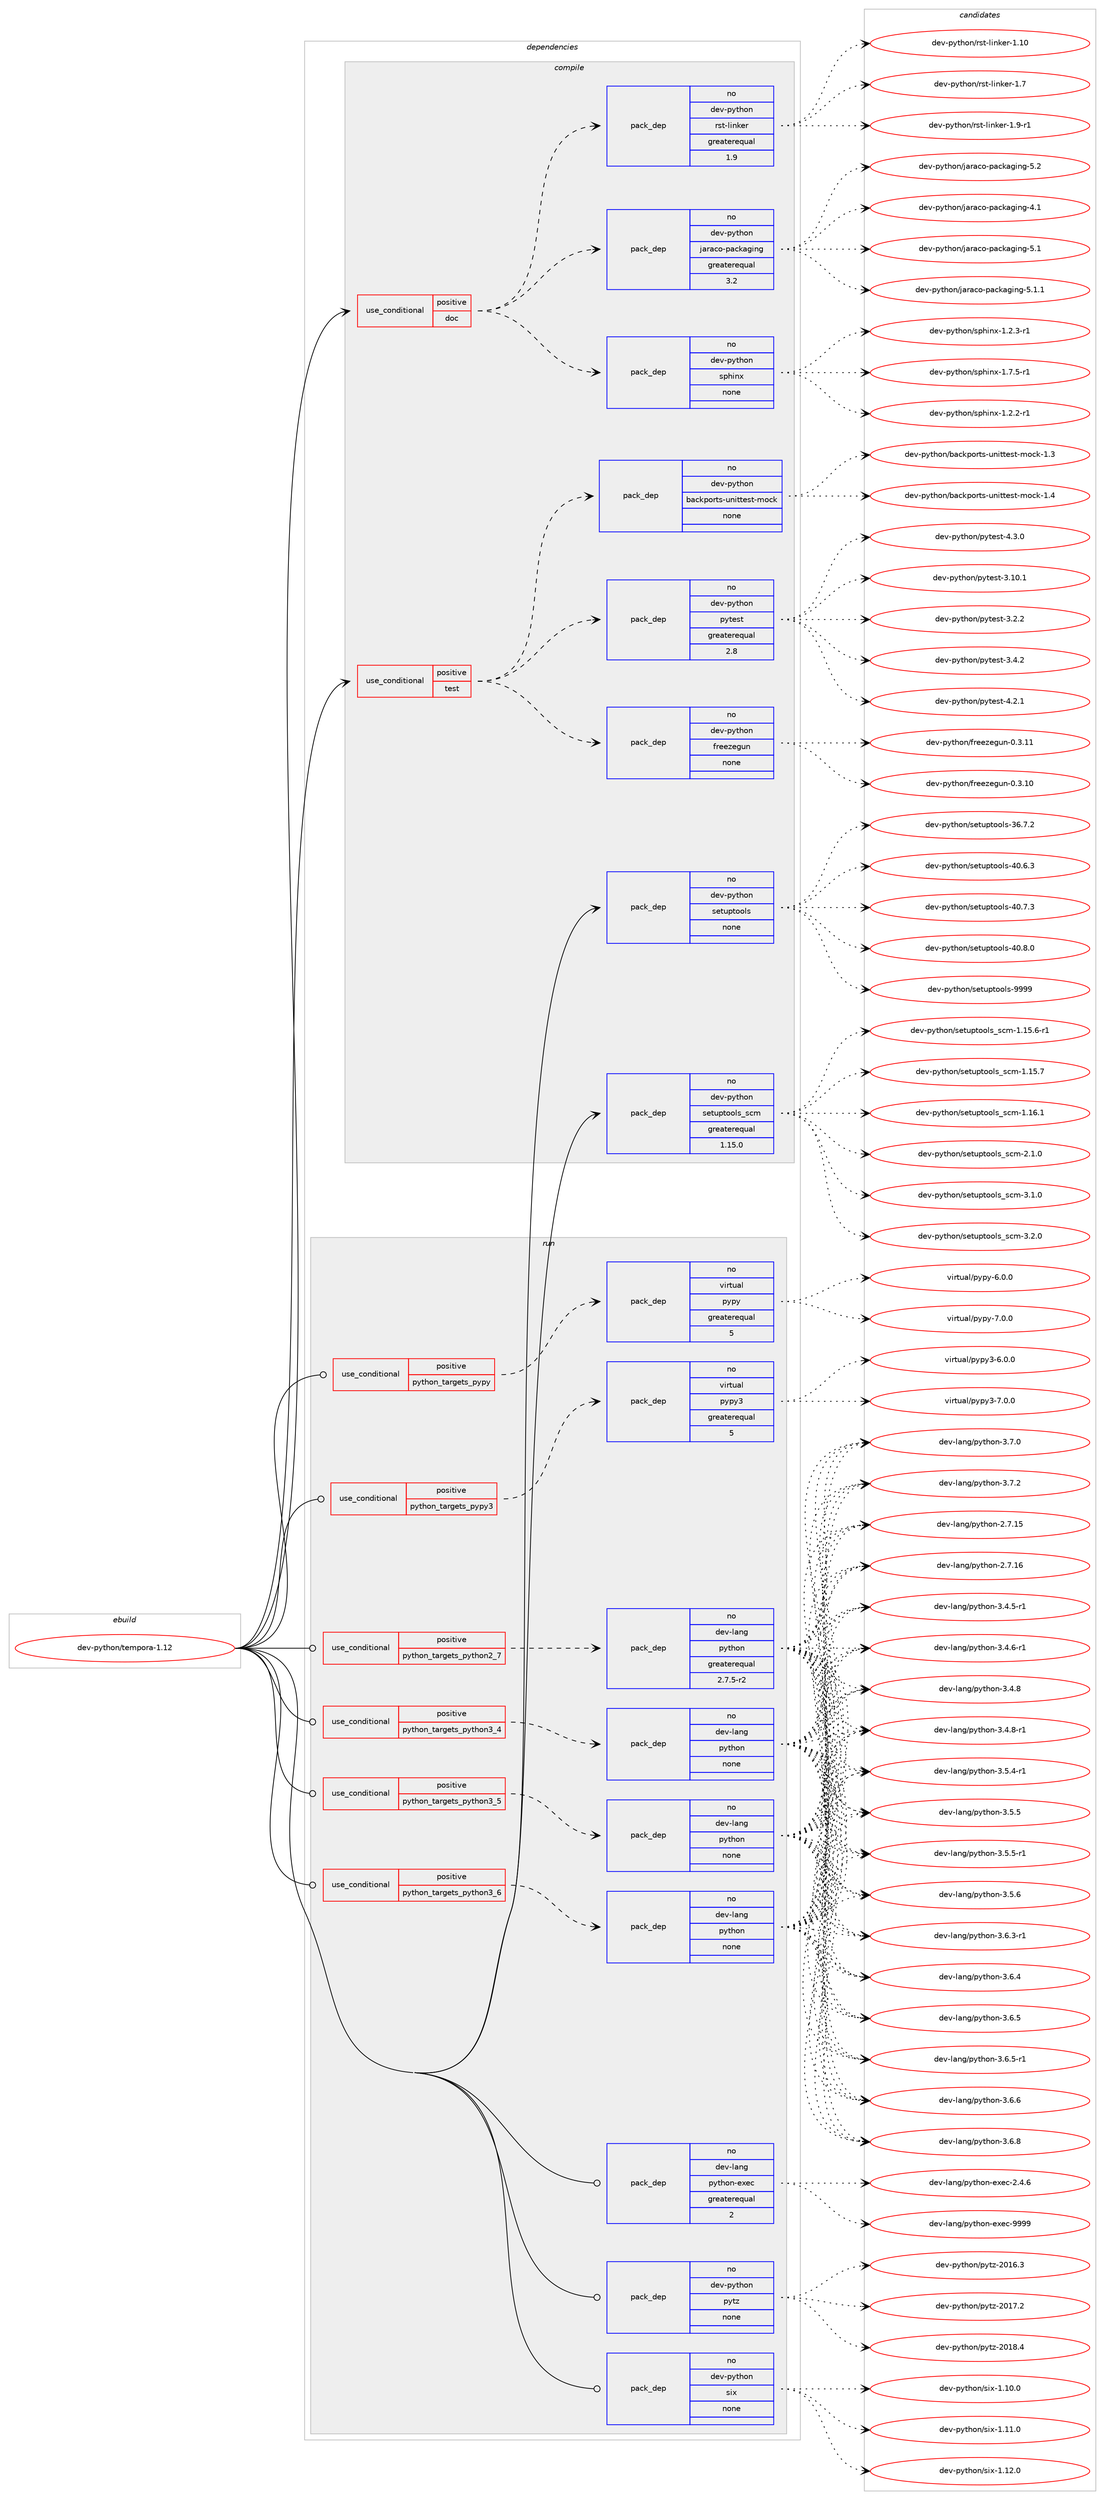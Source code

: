 digraph prolog {

# *************
# Graph options
# *************

newrank=true;
concentrate=true;
compound=true;
graph [rankdir=LR,fontname=Helvetica,fontsize=10,ranksep=1.5];#, ranksep=2.5, nodesep=0.2];
edge  [arrowhead=vee];
node  [fontname=Helvetica,fontsize=10];

# **********
# The ebuild
# **********

subgraph cluster_leftcol {
color=gray;
rank=same;
label=<<i>ebuild</i>>;
id [label="dev-python/tempora-1.12", color=red, width=4, href="../dev-python/tempora-1.12.svg"];
}

# ****************
# The dependencies
# ****************

subgraph cluster_midcol {
color=gray;
label=<<i>dependencies</i>>;
subgraph cluster_compile {
fillcolor="#eeeeee";
style=filled;
label=<<i>compile</i>>;
subgraph cond385604 {
dependency1444170 [label=<<TABLE BORDER="0" CELLBORDER="1" CELLSPACING="0" CELLPADDING="4"><TR><TD ROWSPAN="3" CELLPADDING="10">use_conditional</TD></TR><TR><TD>positive</TD></TR><TR><TD>doc</TD></TR></TABLE>>, shape=none, color=red];
subgraph pack1035203 {
dependency1444171 [label=<<TABLE BORDER="0" CELLBORDER="1" CELLSPACING="0" CELLPADDING="4" WIDTH="220"><TR><TD ROWSPAN="6" CELLPADDING="30">pack_dep</TD></TR><TR><TD WIDTH="110">no</TD></TR><TR><TD>dev-python</TD></TR><TR><TD>jaraco-packaging</TD></TR><TR><TD>greaterequal</TD></TR><TR><TD>3.2</TD></TR></TABLE>>, shape=none, color=blue];
}
dependency1444170:e -> dependency1444171:w [weight=20,style="dashed",arrowhead="vee"];
subgraph pack1035204 {
dependency1444172 [label=<<TABLE BORDER="0" CELLBORDER="1" CELLSPACING="0" CELLPADDING="4" WIDTH="220"><TR><TD ROWSPAN="6" CELLPADDING="30">pack_dep</TD></TR><TR><TD WIDTH="110">no</TD></TR><TR><TD>dev-python</TD></TR><TR><TD>rst-linker</TD></TR><TR><TD>greaterequal</TD></TR><TR><TD>1.9</TD></TR></TABLE>>, shape=none, color=blue];
}
dependency1444170:e -> dependency1444172:w [weight=20,style="dashed",arrowhead="vee"];
subgraph pack1035205 {
dependency1444173 [label=<<TABLE BORDER="0" CELLBORDER="1" CELLSPACING="0" CELLPADDING="4" WIDTH="220"><TR><TD ROWSPAN="6" CELLPADDING="30">pack_dep</TD></TR><TR><TD WIDTH="110">no</TD></TR><TR><TD>dev-python</TD></TR><TR><TD>sphinx</TD></TR><TR><TD>none</TD></TR><TR><TD></TD></TR></TABLE>>, shape=none, color=blue];
}
dependency1444170:e -> dependency1444173:w [weight=20,style="dashed",arrowhead="vee"];
}
id:e -> dependency1444170:w [weight=20,style="solid",arrowhead="vee"];
subgraph cond385605 {
dependency1444174 [label=<<TABLE BORDER="0" CELLBORDER="1" CELLSPACING="0" CELLPADDING="4"><TR><TD ROWSPAN="3" CELLPADDING="10">use_conditional</TD></TR><TR><TD>positive</TD></TR><TR><TD>test</TD></TR></TABLE>>, shape=none, color=red];
subgraph pack1035206 {
dependency1444175 [label=<<TABLE BORDER="0" CELLBORDER="1" CELLSPACING="0" CELLPADDING="4" WIDTH="220"><TR><TD ROWSPAN="6" CELLPADDING="30">pack_dep</TD></TR><TR><TD WIDTH="110">no</TD></TR><TR><TD>dev-python</TD></TR><TR><TD>pytest</TD></TR><TR><TD>greaterequal</TD></TR><TR><TD>2.8</TD></TR></TABLE>>, shape=none, color=blue];
}
dependency1444174:e -> dependency1444175:w [weight=20,style="dashed",arrowhead="vee"];
subgraph pack1035207 {
dependency1444176 [label=<<TABLE BORDER="0" CELLBORDER="1" CELLSPACING="0" CELLPADDING="4" WIDTH="220"><TR><TD ROWSPAN="6" CELLPADDING="30">pack_dep</TD></TR><TR><TD WIDTH="110">no</TD></TR><TR><TD>dev-python</TD></TR><TR><TD>backports-unittest-mock</TD></TR><TR><TD>none</TD></TR><TR><TD></TD></TR></TABLE>>, shape=none, color=blue];
}
dependency1444174:e -> dependency1444176:w [weight=20,style="dashed",arrowhead="vee"];
subgraph pack1035208 {
dependency1444177 [label=<<TABLE BORDER="0" CELLBORDER="1" CELLSPACING="0" CELLPADDING="4" WIDTH="220"><TR><TD ROWSPAN="6" CELLPADDING="30">pack_dep</TD></TR><TR><TD WIDTH="110">no</TD></TR><TR><TD>dev-python</TD></TR><TR><TD>freezegun</TD></TR><TR><TD>none</TD></TR><TR><TD></TD></TR></TABLE>>, shape=none, color=blue];
}
dependency1444174:e -> dependency1444177:w [weight=20,style="dashed",arrowhead="vee"];
}
id:e -> dependency1444174:w [weight=20,style="solid",arrowhead="vee"];
subgraph pack1035209 {
dependency1444178 [label=<<TABLE BORDER="0" CELLBORDER="1" CELLSPACING="0" CELLPADDING="4" WIDTH="220"><TR><TD ROWSPAN="6" CELLPADDING="30">pack_dep</TD></TR><TR><TD WIDTH="110">no</TD></TR><TR><TD>dev-python</TD></TR><TR><TD>setuptools</TD></TR><TR><TD>none</TD></TR><TR><TD></TD></TR></TABLE>>, shape=none, color=blue];
}
id:e -> dependency1444178:w [weight=20,style="solid",arrowhead="vee"];
subgraph pack1035210 {
dependency1444179 [label=<<TABLE BORDER="0" CELLBORDER="1" CELLSPACING="0" CELLPADDING="4" WIDTH="220"><TR><TD ROWSPAN="6" CELLPADDING="30">pack_dep</TD></TR><TR><TD WIDTH="110">no</TD></TR><TR><TD>dev-python</TD></TR><TR><TD>setuptools_scm</TD></TR><TR><TD>greaterequal</TD></TR><TR><TD>1.15.0</TD></TR></TABLE>>, shape=none, color=blue];
}
id:e -> dependency1444179:w [weight=20,style="solid",arrowhead="vee"];
}
subgraph cluster_compileandrun {
fillcolor="#eeeeee";
style=filled;
label=<<i>compile and run</i>>;
}
subgraph cluster_run {
fillcolor="#eeeeee";
style=filled;
label=<<i>run</i>>;
subgraph cond385606 {
dependency1444180 [label=<<TABLE BORDER="0" CELLBORDER="1" CELLSPACING="0" CELLPADDING="4"><TR><TD ROWSPAN="3" CELLPADDING="10">use_conditional</TD></TR><TR><TD>positive</TD></TR><TR><TD>python_targets_pypy</TD></TR></TABLE>>, shape=none, color=red];
subgraph pack1035211 {
dependency1444181 [label=<<TABLE BORDER="0" CELLBORDER="1" CELLSPACING="0" CELLPADDING="4" WIDTH="220"><TR><TD ROWSPAN="6" CELLPADDING="30">pack_dep</TD></TR><TR><TD WIDTH="110">no</TD></TR><TR><TD>virtual</TD></TR><TR><TD>pypy</TD></TR><TR><TD>greaterequal</TD></TR><TR><TD>5</TD></TR></TABLE>>, shape=none, color=blue];
}
dependency1444180:e -> dependency1444181:w [weight=20,style="dashed",arrowhead="vee"];
}
id:e -> dependency1444180:w [weight=20,style="solid",arrowhead="odot"];
subgraph cond385607 {
dependency1444182 [label=<<TABLE BORDER="0" CELLBORDER="1" CELLSPACING="0" CELLPADDING="4"><TR><TD ROWSPAN="3" CELLPADDING="10">use_conditional</TD></TR><TR><TD>positive</TD></TR><TR><TD>python_targets_pypy3</TD></TR></TABLE>>, shape=none, color=red];
subgraph pack1035212 {
dependency1444183 [label=<<TABLE BORDER="0" CELLBORDER="1" CELLSPACING="0" CELLPADDING="4" WIDTH="220"><TR><TD ROWSPAN="6" CELLPADDING="30">pack_dep</TD></TR><TR><TD WIDTH="110">no</TD></TR><TR><TD>virtual</TD></TR><TR><TD>pypy3</TD></TR><TR><TD>greaterequal</TD></TR><TR><TD>5</TD></TR></TABLE>>, shape=none, color=blue];
}
dependency1444182:e -> dependency1444183:w [weight=20,style="dashed",arrowhead="vee"];
}
id:e -> dependency1444182:w [weight=20,style="solid",arrowhead="odot"];
subgraph cond385608 {
dependency1444184 [label=<<TABLE BORDER="0" CELLBORDER="1" CELLSPACING="0" CELLPADDING="4"><TR><TD ROWSPAN="3" CELLPADDING="10">use_conditional</TD></TR><TR><TD>positive</TD></TR><TR><TD>python_targets_python2_7</TD></TR></TABLE>>, shape=none, color=red];
subgraph pack1035213 {
dependency1444185 [label=<<TABLE BORDER="0" CELLBORDER="1" CELLSPACING="0" CELLPADDING="4" WIDTH="220"><TR><TD ROWSPAN="6" CELLPADDING="30">pack_dep</TD></TR><TR><TD WIDTH="110">no</TD></TR><TR><TD>dev-lang</TD></TR><TR><TD>python</TD></TR><TR><TD>greaterequal</TD></TR><TR><TD>2.7.5-r2</TD></TR></TABLE>>, shape=none, color=blue];
}
dependency1444184:e -> dependency1444185:w [weight=20,style="dashed",arrowhead="vee"];
}
id:e -> dependency1444184:w [weight=20,style="solid",arrowhead="odot"];
subgraph cond385609 {
dependency1444186 [label=<<TABLE BORDER="0" CELLBORDER="1" CELLSPACING="0" CELLPADDING="4"><TR><TD ROWSPAN="3" CELLPADDING="10">use_conditional</TD></TR><TR><TD>positive</TD></TR><TR><TD>python_targets_python3_4</TD></TR></TABLE>>, shape=none, color=red];
subgraph pack1035214 {
dependency1444187 [label=<<TABLE BORDER="0" CELLBORDER="1" CELLSPACING="0" CELLPADDING="4" WIDTH="220"><TR><TD ROWSPAN="6" CELLPADDING="30">pack_dep</TD></TR><TR><TD WIDTH="110">no</TD></TR><TR><TD>dev-lang</TD></TR><TR><TD>python</TD></TR><TR><TD>none</TD></TR><TR><TD></TD></TR></TABLE>>, shape=none, color=blue];
}
dependency1444186:e -> dependency1444187:w [weight=20,style="dashed",arrowhead="vee"];
}
id:e -> dependency1444186:w [weight=20,style="solid",arrowhead="odot"];
subgraph cond385610 {
dependency1444188 [label=<<TABLE BORDER="0" CELLBORDER="1" CELLSPACING="0" CELLPADDING="4"><TR><TD ROWSPAN="3" CELLPADDING="10">use_conditional</TD></TR><TR><TD>positive</TD></TR><TR><TD>python_targets_python3_5</TD></TR></TABLE>>, shape=none, color=red];
subgraph pack1035215 {
dependency1444189 [label=<<TABLE BORDER="0" CELLBORDER="1" CELLSPACING="0" CELLPADDING="4" WIDTH="220"><TR><TD ROWSPAN="6" CELLPADDING="30">pack_dep</TD></TR><TR><TD WIDTH="110">no</TD></TR><TR><TD>dev-lang</TD></TR><TR><TD>python</TD></TR><TR><TD>none</TD></TR><TR><TD></TD></TR></TABLE>>, shape=none, color=blue];
}
dependency1444188:e -> dependency1444189:w [weight=20,style="dashed",arrowhead="vee"];
}
id:e -> dependency1444188:w [weight=20,style="solid",arrowhead="odot"];
subgraph cond385611 {
dependency1444190 [label=<<TABLE BORDER="0" CELLBORDER="1" CELLSPACING="0" CELLPADDING="4"><TR><TD ROWSPAN="3" CELLPADDING="10">use_conditional</TD></TR><TR><TD>positive</TD></TR><TR><TD>python_targets_python3_6</TD></TR></TABLE>>, shape=none, color=red];
subgraph pack1035216 {
dependency1444191 [label=<<TABLE BORDER="0" CELLBORDER="1" CELLSPACING="0" CELLPADDING="4" WIDTH="220"><TR><TD ROWSPAN="6" CELLPADDING="30">pack_dep</TD></TR><TR><TD WIDTH="110">no</TD></TR><TR><TD>dev-lang</TD></TR><TR><TD>python</TD></TR><TR><TD>none</TD></TR><TR><TD></TD></TR></TABLE>>, shape=none, color=blue];
}
dependency1444190:e -> dependency1444191:w [weight=20,style="dashed",arrowhead="vee"];
}
id:e -> dependency1444190:w [weight=20,style="solid",arrowhead="odot"];
subgraph pack1035217 {
dependency1444192 [label=<<TABLE BORDER="0" CELLBORDER="1" CELLSPACING="0" CELLPADDING="4" WIDTH="220"><TR><TD ROWSPAN="6" CELLPADDING="30">pack_dep</TD></TR><TR><TD WIDTH="110">no</TD></TR><TR><TD>dev-lang</TD></TR><TR><TD>python-exec</TD></TR><TR><TD>greaterequal</TD></TR><TR><TD>2</TD></TR></TABLE>>, shape=none, color=blue];
}
id:e -> dependency1444192:w [weight=20,style="solid",arrowhead="odot"];
subgraph pack1035218 {
dependency1444193 [label=<<TABLE BORDER="0" CELLBORDER="1" CELLSPACING="0" CELLPADDING="4" WIDTH="220"><TR><TD ROWSPAN="6" CELLPADDING="30">pack_dep</TD></TR><TR><TD WIDTH="110">no</TD></TR><TR><TD>dev-python</TD></TR><TR><TD>pytz</TD></TR><TR><TD>none</TD></TR><TR><TD></TD></TR></TABLE>>, shape=none, color=blue];
}
id:e -> dependency1444193:w [weight=20,style="solid",arrowhead="odot"];
subgraph pack1035219 {
dependency1444194 [label=<<TABLE BORDER="0" CELLBORDER="1" CELLSPACING="0" CELLPADDING="4" WIDTH="220"><TR><TD ROWSPAN="6" CELLPADDING="30">pack_dep</TD></TR><TR><TD WIDTH="110">no</TD></TR><TR><TD>dev-python</TD></TR><TR><TD>six</TD></TR><TR><TD>none</TD></TR><TR><TD></TD></TR></TABLE>>, shape=none, color=blue];
}
id:e -> dependency1444194:w [weight=20,style="solid",arrowhead="odot"];
}
}

# **************
# The candidates
# **************

subgraph cluster_choices {
rank=same;
color=gray;
label=<<i>candidates</i>>;

subgraph choice1035203 {
color=black;
nodesep=1;
choice10010111845112121116104111110471069711497991114511297991079710310511010345524649 [label="dev-python/jaraco-packaging-4.1", color=red, width=4,href="../dev-python/jaraco-packaging-4.1.svg"];
choice10010111845112121116104111110471069711497991114511297991079710310511010345534649 [label="dev-python/jaraco-packaging-5.1", color=red, width=4,href="../dev-python/jaraco-packaging-5.1.svg"];
choice100101118451121211161041111104710697114979911145112979910797103105110103455346494649 [label="dev-python/jaraco-packaging-5.1.1", color=red, width=4,href="../dev-python/jaraco-packaging-5.1.1.svg"];
choice10010111845112121116104111110471069711497991114511297991079710310511010345534650 [label="dev-python/jaraco-packaging-5.2", color=red, width=4,href="../dev-python/jaraco-packaging-5.2.svg"];
dependency1444171:e -> choice10010111845112121116104111110471069711497991114511297991079710310511010345524649:w [style=dotted,weight="100"];
dependency1444171:e -> choice10010111845112121116104111110471069711497991114511297991079710310511010345534649:w [style=dotted,weight="100"];
dependency1444171:e -> choice100101118451121211161041111104710697114979911145112979910797103105110103455346494649:w [style=dotted,weight="100"];
dependency1444171:e -> choice10010111845112121116104111110471069711497991114511297991079710310511010345534650:w [style=dotted,weight="100"];
}
subgraph choice1035204 {
color=black;
nodesep=1;
choice1001011184511212111610411111047114115116451081051101071011144549464948 [label="dev-python/rst-linker-1.10", color=red, width=4,href="../dev-python/rst-linker-1.10.svg"];
choice10010111845112121116104111110471141151164510810511010710111445494655 [label="dev-python/rst-linker-1.7", color=red, width=4,href="../dev-python/rst-linker-1.7.svg"];
choice100101118451121211161041111104711411511645108105110107101114454946574511449 [label="dev-python/rst-linker-1.9-r1", color=red, width=4,href="../dev-python/rst-linker-1.9-r1.svg"];
dependency1444172:e -> choice1001011184511212111610411111047114115116451081051101071011144549464948:w [style=dotted,weight="100"];
dependency1444172:e -> choice10010111845112121116104111110471141151164510810511010710111445494655:w [style=dotted,weight="100"];
dependency1444172:e -> choice100101118451121211161041111104711411511645108105110107101114454946574511449:w [style=dotted,weight="100"];
}
subgraph choice1035205 {
color=black;
nodesep=1;
choice10010111845112121116104111110471151121041051101204549465046504511449 [label="dev-python/sphinx-1.2.2-r1", color=red, width=4,href="../dev-python/sphinx-1.2.2-r1.svg"];
choice10010111845112121116104111110471151121041051101204549465046514511449 [label="dev-python/sphinx-1.2.3-r1", color=red, width=4,href="../dev-python/sphinx-1.2.3-r1.svg"];
choice10010111845112121116104111110471151121041051101204549465546534511449 [label="dev-python/sphinx-1.7.5-r1", color=red, width=4,href="../dev-python/sphinx-1.7.5-r1.svg"];
dependency1444173:e -> choice10010111845112121116104111110471151121041051101204549465046504511449:w [style=dotted,weight="100"];
dependency1444173:e -> choice10010111845112121116104111110471151121041051101204549465046514511449:w [style=dotted,weight="100"];
dependency1444173:e -> choice10010111845112121116104111110471151121041051101204549465546534511449:w [style=dotted,weight="100"];
}
subgraph choice1035206 {
color=black;
nodesep=1;
choice100101118451121211161041111104711212111610111511645514649484649 [label="dev-python/pytest-3.10.1", color=red, width=4,href="../dev-python/pytest-3.10.1.svg"];
choice1001011184511212111610411111047112121116101115116455146504650 [label="dev-python/pytest-3.2.2", color=red, width=4,href="../dev-python/pytest-3.2.2.svg"];
choice1001011184511212111610411111047112121116101115116455146524650 [label="dev-python/pytest-3.4.2", color=red, width=4,href="../dev-python/pytest-3.4.2.svg"];
choice1001011184511212111610411111047112121116101115116455246504649 [label="dev-python/pytest-4.2.1", color=red, width=4,href="../dev-python/pytest-4.2.1.svg"];
choice1001011184511212111610411111047112121116101115116455246514648 [label="dev-python/pytest-4.3.0", color=red, width=4,href="../dev-python/pytest-4.3.0.svg"];
dependency1444175:e -> choice100101118451121211161041111104711212111610111511645514649484649:w [style=dotted,weight="100"];
dependency1444175:e -> choice1001011184511212111610411111047112121116101115116455146504650:w [style=dotted,weight="100"];
dependency1444175:e -> choice1001011184511212111610411111047112121116101115116455146524650:w [style=dotted,weight="100"];
dependency1444175:e -> choice1001011184511212111610411111047112121116101115116455246504649:w [style=dotted,weight="100"];
dependency1444175:e -> choice1001011184511212111610411111047112121116101115116455246514648:w [style=dotted,weight="100"];
}
subgraph choice1035207 {
color=black;
nodesep=1;
choice100101118451121211161041111104798979910711211111411611545117110105116116101115116451091119910745494651 [label="dev-python/backports-unittest-mock-1.3", color=red, width=4,href="../dev-python/backports-unittest-mock-1.3.svg"];
choice100101118451121211161041111104798979910711211111411611545117110105116116101115116451091119910745494652 [label="dev-python/backports-unittest-mock-1.4", color=red, width=4,href="../dev-python/backports-unittest-mock-1.4.svg"];
dependency1444176:e -> choice100101118451121211161041111104798979910711211111411611545117110105116116101115116451091119910745494651:w [style=dotted,weight="100"];
dependency1444176:e -> choice100101118451121211161041111104798979910711211111411611545117110105116116101115116451091119910745494652:w [style=dotted,weight="100"];
}
subgraph choice1035208 {
color=black;
nodesep=1;
choice100101118451121211161041111104710211410110112210110311711045484651464948 [label="dev-python/freezegun-0.3.10", color=red, width=4,href="../dev-python/freezegun-0.3.10.svg"];
choice100101118451121211161041111104710211410110112210110311711045484651464949 [label="dev-python/freezegun-0.3.11", color=red, width=4,href="../dev-python/freezegun-0.3.11.svg"];
dependency1444177:e -> choice100101118451121211161041111104710211410110112210110311711045484651464948:w [style=dotted,weight="100"];
dependency1444177:e -> choice100101118451121211161041111104710211410110112210110311711045484651464949:w [style=dotted,weight="100"];
}
subgraph choice1035209 {
color=black;
nodesep=1;
choice100101118451121211161041111104711510111611711211611111110811545515446554650 [label="dev-python/setuptools-36.7.2", color=red, width=4,href="../dev-python/setuptools-36.7.2.svg"];
choice100101118451121211161041111104711510111611711211611111110811545524846544651 [label="dev-python/setuptools-40.6.3", color=red, width=4,href="../dev-python/setuptools-40.6.3.svg"];
choice100101118451121211161041111104711510111611711211611111110811545524846554651 [label="dev-python/setuptools-40.7.3", color=red, width=4,href="../dev-python/setuptools-40.7.3.svg"];
choice100101118451121211161041111104711510111611711211611111110811545524846564648 [label="dev-python/setuptools-40.8.0", color=red, width=4,href="../dev-python/setuptools-40.8.0.svg"];
choice10010111845112121116104111110471151011161171121161111111081154557575757 [label="dev-python/setuptools-9999", color=red, width=4,href="../dev-python/setuptools-9999.svg"];
dependency1444178:e -> choice100101118451121211161041111104711510111611711211611111110811545515446554650:w [style=dotted,weight="100"];
dependency1444178:e -> choice100101118451121211161041111104711510111611711211611111110811545524846544651:w [style=dotted,weight="100"];
dependency1444178:e -> choice100101118451121211161041111104711510111611711211611111110811545524846554651:w [style=dotted,weight="100"];
dependency1444178:e -> choice100101118451121211161041111104711510111611711211611111110811545524846564648:w [style=dotted,weight="100"];
dependency1444178:e -> choice10010111845112121116104111110471151011161171121161111111081154557575757:w [style=dotted,weight="100"];
}
subgraph choice1035210 {
color=black;
nodesep=1;
choice10010111845112121116104111110471151011161171121161111111081159511599109454946495346544511449 [label="dev-python/setuptools_scm-1.15.6-r1", color=red, width=4,href="../dev-python/setuptools_scm-1.15.6-r1.svg"];
choice1001011184511212111610411111047115101116117112116111111108115951159910945494649534655 [label="dev-python/setuptools_scm-1.15.7", color=red, width=4,href="../dev-python/setuptools_scm-1.15.7.svg"];
choice1001011184511212111610411111047115101116117112116111111108115951159910945494649544649 [label="dev-python/setuptools_scm-1.16.1", color=red, width=4,href="../dev-python/setuptools_scm-1.16.1.svg"];
choice10010111845112121116104111110471151011161171121161111111081159511599109455046494648 [label="dev-python/setuptools_scm-2.1.0", color=red, width=4,href="../dev-python/setuptools_scm-2.1.0.svg"];
choice10010111845112121116104111110471151011161171121161111111081159511599109455146494648 [label="dev-python/setuptools_scm-3.1.0", color=red, width=4,href="../dev-python/setuptools_scm-3.1.0.svg"];
choice10010111845112121116104111110471151011161171121161111111081159511599109455146504648 [label="dev-python/setuptools_scm-3.2.0", color=red, width=4,href="../dev-python/setuptools_scm-3.2.0.svg"];
dependency1444179:e -> choice10010111845112121116104111110471151011161171121161111111081159511599109454946495346544511449:w [style=dotted,weight="100"];
dependency1444179:e -> choice1001011184511212111610411111047115101116117112116111111108115951159910945494649534655:w [style=dotted,weight="100"];
dependency1444179:e -> choice1001011184511212111610411111047115101116117112116111111108115951159910945494649544649:w [style=dotted,weight="100"];
dependency1444179:e -> choice10010111845112121116104111110471151011161171121161111111081159511599109455046494648:w [style=dotted,weight="100"];
dependency1444179:e -> choice10010111845112121116104111110471151011161171121161111111081159511599109455146494648:w [style=dotted,weight="100"];
dependency1444179:e -> choice10010111845112121116104111110471151011161171121161111111081159511599109455146504648:w [style=dotted,weight="100"];
}
subgraph choice1035211 {
color=black;
nodesep=1;
choice1181051141161179710847112121112121455446484648 [label="virtual/pypy-6.0.0", color=red, width=4,href="../virtual/pypy-6.0.0.svg"];
choice1181051141161179710847112121112121455546484648 [label="virtual/pypy-7.0.0", color=red, width=4,href="../virtual/pypy-7.0.0.svg"];
dependency1444181:e -> choice1181051141161179710847112121112121455446484648:w [style=dotted,weight="100"];
dependency1444181:e -> choice1181051141161179710847112121112121455546484648:w [style=dotted,weight="100"];
}
subgraph choice1035212 {
color=black;
nodesep=1;
choice118105114116117971084711212111212151455446484648 [label="virtual/pypy3-6.0.0", color=red, width=4,href="../virtual/pypy3-6.0.0.svg"];
choice118105114116117971084711212111212151455546484648 [label="virtual/pypy3-7.0.0", color=red, width=4,href="../virtual/pypy3-7.0.0.svg"];
dependency1444183:e -> choice118105114116117971084711212111212151455446484648:w [style=dotted,weight="100"];
dependency1444183:e -> choice118105114116117971084711212111212151455546484648:w [style=dotted,weight="100"];
}
subgraph choice1035213 {
color=black;
nodesep=1;
choice10010111845108971101034711212111610411111045504655464953 [label="dev-lang/python-2.7.15", color=red, width=4,href="../dev-lang/python-2.7.15.svg"];
choice10010111845108971101034711212111610411111045504655464954 [label="dev-lang/python-2.7.16", color=red, width=4,href="../dev-lang/python-2.7.16.svg"];
choice1001011184510897110103471121211161041111104551465246534511449 [label="dev-lang/python-3.4.5-r1", color=red, width=4,href="../dev-lang/python-3.4.5-r1.svg"];
choice1001011184510897110103471121211161041111104551465246544511449 [label="dev-lang/python-3.4.6-r1", color=red, width=4,href="../dev-lang/python-3.4.6-r1.svg"];
choice100101118451089711010347112121116104111110455146524656 [label="dev-lang/python-3.4.8", color=red, width=4,href="../dev-lang/python-3.4.8.svg"];
choice1001011184510897110103471121211161041111104551465246564511449 [label="dev-lang/python-3.4.8-r1", color=red, width=4,href="../dev-lang/python-3.4.8-r1.svg"];
choice1001011184510897110103471121211161041111104551465346524511449 [label="dev-lang/python-3.5.4-r1", color=red, width=4,href="../dev-lang/python-3.5.4-r1.svg"];
choice100101118451089711010347112121116104111110455146534653 [label="dev-lang/python-3.5.5", color=red, width=4,href="../dev-lang/python-3.5.5.svg"];
choice1001011184510897110103471121211161041111104551465346534511449 [label="dev-lang/python-3.5.5-r1", color=red, width=4,href="../dev-lang/python-3.5.5-r1.svg"];
choice100101118451089711010347112121116104111110455146534654 [label="dev-lang/python-3.5.6", color=red, width=4,href="../dev-lang/python-3.5.6.svg"];
choice1001011184510897110103471121211161041111104551465446514511449 [label="dev-lang/python-3.6.3-r1", color=red, width=4,href="../dev-lang/python-3.6.3-r1.svg"];
choice100101118451089711010347112121116104111110455146544652 [label="dev-lang/python-3.6.4", color=red, width=4,href="../dev-lang/python-3.6.4.svg"];
choice100101118451089711010347112121116104111110455146544653 [label="dev-lang/python-3.6.5", color=red, width=4,href="../dev-lang/python-3.6.5.svg"];
choice1001011184510897110103471121211161041111104551465446534511449 [label="dev-lang/python-3.6.5-r1", color=red, width=4,href="../dev-lang/python-3.6.5-r1.svg"];
choice100101118451089711010347112121116104111110455146544654 [label="dev-lang/python-3.6.6", color=red, width=4,href="../dev-lang/python-3.6.6.svg"];
choice100101118451089711010347112121116104111110455146544656 [label="dev-lang/python-3.6.8", color=red, width=4,href="../dev-lang/python-3.6.8.svg"];
choice100101118451089711010347112121116104111110455146554648 [label="dev-lang/python-3.7.0", color=red, width=4,href="../dev-lang/python-3.7.0.svg"];
choice100101118451089711010347112121116104111110455146554650 [label="dev-lang/python-3.7.2", color=red, width=4,href="../dev-lang/python-3.7.2.svg"];
dependency1444185:e -> choice10010111845108971101034711212111610411111045504655464953:w [style=dotted,weight="100"];
dependency1444185:e -> choice10010111845108971101034711212111610411111045504655464954:w [style=dotted,weight="100"];
dependency1444185:e -> choice1001011184510897110103471121211161041111104551465246534511449:w [style=dotted,weight="100"];
dependency1444185:e -> choice1001011184510897110103471121211161041111104551465246544511449:w [style=dotted,weight="100"];
dependency1444185:e -> choice100101118451089711010347112121116104111110455146524656:w [style=dotted,weight="100"];
dependency1444185:e -> choice1001011184510897110103471121211161041111104551465246564511449:w [style=dotted,weight="100"];
dependency1444185:e -> choice1001011184510897110103471121211161041111104551465346524511449:w [style=dotted,weight="100"];
dependency1444185:e -> choice100101118451089711010347112121116104111110455146534653:w [style=dotted,weight="100"];
dependency1444185:e -> choice1001011184510897110103471121211161041111104551465346534511449:w [style=dotted,weight="100"];
dependency1444185:e -> choice100101118451089711010347112121116104111110455146534654:w [style=dotted,weight="100"];
dependency1444185:e -> choice1001011184510897110103471121211161041111104551465446514511449:w [style=dotted,weight="100"];
dependency1444185:e -> choice100101118451089711010347112121116104111110455146544652:w [style=dotted,weight="100"];
dependency1444185:e -> choice100101118451089711010347112121116104111110455146544653:w [style=dotted,weight="100"];
dependency1444185:e -> choice1001011184510897110103471121211161041111104551465446534511449:w [style=dotted,weight="100"];
dependency1444185:e -> choice100101118451089711010347112121116104111110455146544654:w [style=dotted,weight="100"];
dependency1444185:e -> choice100101118451089711010347112121116104111110455146544656:w [style=dotted,weight="100"];
dependency1444185:e -> choice100101118451089711010347112121116104111110455146554648:w [style=dotted,weight="100"];
dependency1444185:e -> choice100101118451089711010347112121116104111110455146554650:w [style=dotted,weight="100"];
}
subgraph choice1035214 {
color=black;
nodesep=1;
choice10010111845108971101034711212111610411111045504655464953 [label="dev-lang/python-2.7.15", color=red, width=4,href="../dev-lang/python-2.7.15.svg"];
choice10010111845108971101034711212111610411111045504655464954 [label="dev-lang/python-2.7.16", color=red, width=4,href="../dev-lang/python-2.7.16.svg"];
choice1001011184510897110103471121211161041111104551465246534511449 [label="dev-lang/python-3.4.5-r1", color=red, width=4,href="../dev-lang/python-3.4.5-r1.svg"];
choice1001011184510897110103471121211161041111104551465246544511449 [label="dev-lang/python-3.4.6-r1", color=red, width=4,href="../dev-lang/python-3.4.6-r1.svg"];
choice100101118451089711010347112121116104111110455146524656 [label="dev-lang/python-3.4.8", color=red, width=4,href="../dev-lang/python-3.4.8.svg"];
choice1001011184510897110103471121211161041111104551465246564511449 [label="dev-lang/python-3.4.8-r1", color=red, width=4,href="../dev-lang/python-3.4.8-r1.svg"];
choice1001011184510897110103471121211161041111104551465346524511449 [label="dev-lang/python-3.5.4-r1", color=red, width=4,href="../dev-lang/python-3.5.4-r1.svg"];
choice100101118451089711010347112121116104111110455146534653 [label="dev-lang/python-3.5.5", color=red, width=4,href="../dev-lang/python-3.5.5.svg"];
choice1001011184510897110103471121211161041111104551465346534511449 [label="dev-lang/python-3.5.5-r1", color=red, width=4,href="../dev-lang/python-3.5.5-r1.svg"];
choice100101118451089711010347112121116104111110455146534654 [label="dev-lang/python-3.5.6", color=red, width=4,href="../dev-lang/python-3.5.6.svg"];
choice1001011184510897110103471121211161041111104551465446514511449 [label="dev-lang/python-3.6.3-r1", color=red, width=4,href="../dev-lang/python-3.6.3-r1.svg"];
choice100101118451089711010347112121116104111110455146544652 [label="dev-lang/python-3.6.4", color=red, width=4,href="../dev-lang/python-3.6.4.svg"];
choice100101118451089711010347112121116104111110455146544653 [label="dev-lang/python-3.6.5", color=red, width=4,href="../dev-lang/python-3.6.5.svg"];
choice1001011184510897110103471121211161041111104551465446534511449 [label="dev-lang/python-3.6.5-r1", color=red, width=4,href="../dev-lang/python-3.6.5-r1.svg"];
choice100101118451089711010347112121116104111110455146544654 [label="dev-lang/python-3.6.6", color=red, width=4,href="../dev-lang/python-3.6.6.svg"];
choice100101118451089711010347112121116104111110455146544656 [label="dev-lang/python-3.6.8", color=red, width=4,href="../dev-lang/python-3.6.8.svg"];
choice100101118451089711010347112121116104111110455146554648 [label="dev-lang/python-3.7.0", color=red, width=4,href="../dev-lang/python-3.7.0.svg"];
choice100101118451089711010347112121116104111110455146554650 [label="dev-lang/python-3.7.2", color=red, width=4,href="../dev-lang/python-3.7.2.svg"];
dependency1444187:e -> choice10010111845108971101034711212111610411111045504655464953:w [style=dotted,weight="100"];
dependency1444187:e -> choice10010111845108971101034711212111610411111045504655464954:w [style=dotted,weight="100"];
dependency1444187:e -> choice1001011184510897110103471121211161041111104551465246534511449:w [style=dotted,weight="100"];
dependency1444187:e -> choice1001011184510897110103471121211161041111104551465246544511449:w [style=dotted,weight="100"];
dependency1444187:e -> choice100101118451089711010347112121116104111110455146524656:w [style=dotted,weight="100"];
dependency1444187:e -> choice1001011184510897110103471121211161041111104551465246564511449:w [style=dotted,weight="100"];
dependency1444187:e -> choice1001011184510897110103471121211161041111104551465346524511449:w [style=dotted,weight="100"];
dependency1444187:e -> choice100101118451089711010347112121116104111110455146534653:w [style=dotted,weight="100"];
dependency1444187:e -> choice1001011184510897110103471121211161041111104551465346534511449:w [style=dotted,weight="100"];
dependency1444187:e -> choice100101118451089711010347112121116104111110455146534654:w [style=dotted,weight="100"];
dependency1444187:e -> choice1001011184510897110103471121211161041111104551465446514511449:w [style=dotted,weight="100"];
dependency1444187:e -> choice100101118451089711010347112121116104111110455146544652:w [style=dotted,weight="100"];
dependency1444187:e -> choice100101118451089711010347112121116104111110455146544653:w [style=dotted,weight="100"];
dependency1444187:e -> choice1001011184510897110103471121211161041111104551465446534511449:w [style=dotted,weight="100"];
dependency1444187:e -> choice100101118451089711010347112121116104111110455146544654:w [style=dotted,weight="100"];
dependency1444187:e -> choice100101118451089711010347112121116104111110455146544656:w [style=dotted,weight="100"];
dependency1444187:e -> choice100101118451089711010347112121116104111110455146554648:w [style=dotted,weight="100"];
dependency1444187:e -> choice100101118451089711010347112121116104111110455146554650:w [style=dotted,weight="100"];
}
subgraph choice1035215 {
color=black;
nodesep=1;
choice10010111845108971101034711212111610411111045504655464953 [label="dev-lang/python-2.7.15", color=red, width=4,href="../dev-lang/python-2.7.15.svg"];
choice10010111845108971101034711212111610411111045504655464954 [label="dev-lang/python-2.7.16", color=red, width=4,href="../dev-lang/python-2.7.16.svg"];
choice1001011184510897110103471121211161041111104551465246534511449 [label="dev-lang/python-3.4.5-r1", color=red, width=4,href="../dev-lang/python-3.4.5-r1.svg"];
choice1001011184510897110103471121211161041111104551465246544511449 [label="dev-lang/python-3.4.6-r1", color=red, width=4,href="../dev-lang/python-3.4.6-r1.svg"];
choice100101118451089711010347112121116104111110455146524656 [label="dev-lang/python-3.4.8", color=red, width=4,href="../dev-lang/python-3.4.8.svg"];
choice1001011184510897110103471121211161041111104551465246564511449 [label="dev-lang/python-3.4.8-r1", color=red, width=4,href="../dev-lang/python-3.4.8-r1.svg"];
choice1001011184510897110103471121211161041111104551465346524511449 [label="dev-lang/python-3.5.4-r1", color=red, width=4,href="../dev-lang/python-3.5.4-r1.svg"];
choice100101118451089711010347112121116104111110455146534653 [label="dev-lang/python-3.5.5", color=red, width=4,href="../dev-lang/python-3.5.5.svg"];
choice1001011184510897110103471121211161041111104551465346534511449 [label="dev-lang/python-3.5.5-r1", color=red, width=4,href="../dev-lang/python-3.5.5-r1.svg"];
choice100101118451089711010347112121116104111110455146534654 [label="dev-lang/python-3.5.6", color=red, width=4,href="../dev-lang/python-3.5.6.svg"];
choice1001011184510897110103471121211161041111104551465446514511449 [label="dev-lang/python-3.6.3-r1", color=red, width=4,href="../dev-lang/python-3.6.3-r1.svg"];
choice100101118451089711010347112121116104111110455146544652 [label="dev-lang/python-3.6.4", color=red, width=4,href="../dev-lang/python-3.6.4.svg"];
choice100101118451089711010347112121116104111110455146544653 [label="dev-lang/python-3.6.5", color=red, width=4,href="../dev-lang/python-3.6.5.svg"];
choice1001011184510897110103471121211161041111104551465446534511449 [label="dev-lang/python-3.6.5-r1", color=red, width=4,href="../dev-lang/python-3.6.5-r1.svg"];
choice100101118451089711010347112121116104111110455146544654 [label="dev-lang/python-3.6.6", color=red, width=4,href="../dev-lang/python-3.6.6.svg"];
choice100101118451089711010347112121116104111110455146544656 [label="dev-lang/python-3.6.8", color=red, width=4,href="../dev-lang/python-3.6.8.svg"];
choice100101118451089711010347112121116104111110455146554648 [label="dev-lang/python-3.7.0", color=red, width=4,href="../dev-lang/python-3.7.0.svg"];
choice100101118451089711010347112121116104111110455146554650 [label="dev-lang/python-3.7.2", color=red, width=4,href="../dev-lang/python-3.7.2.svg"];
dependency1444189:e -> choice10010111845108971101034711212111610411111045504655464953:w [style=dotted,weight="100"];
dependency1444189:e -> choice10010111845108971101034711212111610411111045504655464954:w [style=dotted,weight="100"];
dependency1444189:e -> choice1001011184510897110103471121211161041111104551465246534511449:w [style=dotted,weight="100"];
dependency1444189:e -> choice1001011184510897110103471121211161041111104551465246544511449:w [style=dotted,weight="100"];
dependency1444189:e -> choice100101118451089711010347112121116104111110455146524656:w [style=dotted,weight="100"];
dependency1444189:e -> choice1001011184510897110103471121211161041111104551465246564511449:w [style=dotted,weight="100"];
dependency1444189:e -> choice1001011184510897110103471121211161041111104551465346524511449:w [style=dotted,weight="100"];
dependency1444189:e -> choice100101118451089711010347112121116104111110455146534653:w [style=dotted,weight="100"];
dependency1444189:e -> choice1001011184510897110103471121211161041111104551465346534511449:w [style=dotted,weight="100"];
dependency1444189:e -> choice100101118451089711010347112121116104111110455146534654:w [style=dotted,weight="100"];
dependency1444189:e -> choice1001011184510897110103471121211161041111104551465446514511449:w [style=dotted,weight="100"];
dependency1444189:e -> choice100101118451089711010347112121116104111110455146544652:w [style=dotted,weight="100"];
dependency1444189:e -> choice100101118451089711010347112121116104111110455146544653:w [style=dotted,weight="100"];
dependency1444189:e -> choice1001011184510897110103471121211161041111104551465446534511449:w [style=dotted,weight="100"];
dependency1444189:e -> choice100101118451089711010347112121116104111110455146544654:w [style=dotted,weight="100"];
dependency1444189:e -> choice100101118451089711010347112121116104111110455146544656:w [style=dotted,weight="100"];
dependency1444189:e -> choice100101118451089711010347112121116104111110455146554648:w [style=dotted,weight="100"];
dependency1444189:e -> choice100101118451089711010347112121116104111110455146554650:w [style=dotted,weight="100"];
}
subgraph choice1035216 {
color=black;
nodesep=1;
choice10010111845108971101034711212111610411111045504655464953 [label="dev-lang/python-2.7.15", color=red, width=4,href="../dev-lang/python-2.7.15.svg"];
choice10010111845108971101034711212111610411111045504655464954 [label="dev-lang/python-2.7.16", color=red, width=4,href="../dev-lang/python-2.7.16.svg"];
choice1001011184510897110103471121211161041111104551465246534511449 [label="dev-lang/python-3.4.5-r1", color=red, width=4,href="../dev-lang/python-3.4.5-r1.svg"];
choice1001011184510897110103471121211161041111104551465246544511449 [label="dev-lang/python-3.4.6-r1", color=red, width=4,href="../dev-lang/python-3.4.6-r1.svg"];
choice100101118451089711010347112121116104111110455146524656 [label="dev-lang/python-3.4.8", color=red, width=4,href="../dev-lang/python-3.4.8.svg"];
choice1001011184510897110103471121211161041111104551465246564511449 [label="dev-lang/python-3.4.8-r1", color=red, width=4,href="../dev-lang/python-3.4.8-r1.svg"];
choice1001011184510897110103471121211161041111104551465346524511449 [label="dev-lang/python-3.5.4-r1", color=red, width=4,href="../dev-lang/python-3.5.4-r1.svg"];
choice100101118451089711010347112121116104111110455146534653 [label="dev-lang/python-3.5.5", color=red, width=4,href="../dev-lang/python-3.5.5.svg"];
choice1001011184510897110103471121211161041111104551465346534511449 [label="dev-lang/python-3.5.5-r1", color=red, width=4,href="../dev-lang/python-3.5.5-r1.svg"];
choice100101118451089711010347112121116104111110455146534654 [label="dev-lang/python-3.5.6", color=red, width=4,href="../dev-lang/python-3.5.6.svg"];
choice1001011184510897110103471121211161041111104551465446514511449 [label="dev-lang/python-3.6.3-r1", color=red, width=4,href="../dev-lang/python-3.6.3-r1.svg"];
choice100101118451089711010347112121116104111110455146544652 [label="dev-lang/python-3.6.4", color=red, width=4,href="../dev-lang/python-3.6.4.svg"];
choice100101118451089711010347112121116104111110455146544653 [label="dev-lang/python-3.6.5", color=red, width=4,href="../dev-lang/python-3.6.5.svg"];
choice1001011184510897110103471121211161041111104551465446534511449 [label="dev-lang/python-3.6.5-r1", color=red, width=4,href="../dev-lang/python-3.6.5-r1.svg"];
choice100101118451089711010347112121116104111110455146544654 [label="dev-lang/python-3.6.6", color=red, width=4,href="../dev-lang/python-3.6.6.svg"];
choice100101118451089711010347112121116104111110455146544656 [label="dev-lang/python-3.6.8", color=red, width=4,href="../dev-lang/python-3.6.8.svg"];
choice100101118451089711010347112121116104111110455146554648 [label="dev-lang/python-3.7.0", color=red, width=4,href="../dev-lang/python-3.7.0.svg"];
choice100101118451089711010347112121116104111110455146554650 [label="dev-lang/python-3.7.2", color=red, width=4,href="../dev-lang/python-3.7.2.svg"];
dependency1444191:e -> choice10010111845108971101034711212111610411111045504655464953:w [style=dotted,weight="100"];
dependency1444191:e -> choice10010111845108971101034711212111610411111045504655464954:w [style=dotted,weight="100"];
dependency1444191:e -> choice1001011184510897110103471121211161041111104551465246534511449:w [style=dotted,weight="100"];
dependency1444191:e -> choice1001011184510897110103471121211161041111104551465246544511449:w [style=dotted,weight="100"];
dependency1444191:e -> choice100101118451089711010347112121116104111110455146524656:w [style=dotted,weight="100"];
dependency1444191:e -> choice1001011184510897110103471121211161041111104551465246564511449:w [style=dotted,weight="100"];
dependency1444191:e -> choice1001011184510897110103471121211161041111104551465346524511449:w [style=dotted,weight="100"];
dependency1444191:e -> choice100101118451089711010347112121116104111110455146534653:w [style=dotted,weight="100"];
dependency1444191:e -> choice1001011184510897110103471121211161041111104551465346534511449:w [style=dotted,weight="100"];
dependency1444191:e -> choice100101118451089711010347112121116104111110455146534654:w [style=dotted,weight="100"];
dependency1444191:e -> choice1001011184510897110103471121211161041111104551465446514511449:w [style=dotted,weight="100"];
dependency1444191:e -> choice100101118451089711010347112121116104111110455146544652:w [style=dotted,weight="100"];
dependency1444191:e -> choice100101118451089711010347112121116104111110455146544653:w [style=dotted,weight="100"];
dependency1444191:e -> choice1001011184510897110103471121211161041111104551465446534511449:w [style=dotted,weight="100"];
dependency1444191:e -> choice100101118451089711010347112121116104111110455146544654:w [style=dotted,weight="100"];
dependency1444191:e -> choice100101118451089711010347112121116104111110455146544656:w [style=dotted,weight="100"];
dependency1444191:e -> choice100101118451089711010347112121116104111110455146554648:w [style=dotted,weight="100"];
dependency1444191:e -> choice100101118451089711010347112121116104111110455146554650:w [style=dotted,weight="100"];
}
subgraph choice1035217 {
color=black;
nodesep=1;
choice1001011184510897110103471121211161041111104510112010199455046524654 [label="dev-lang/python-exec-2.4.6", color=red, width=4,href="../dev-lang/python-exec-2.4.6.svg"];
choice10010111845108971101034711212111610411111045101120101994557575757 [label="dev-lang/python-exec-9999", color=red, width=4,href="../dev-lang/python-exec-9999.svg"];
dependency1444192:e -> choice1001011184510897110103471121211161041111104510112010199455046524654:w [style=dotted,weight="100"];
dependency1444192:e -> choice10010111845108971101034711212111610411111045101120101994557575757:w [style=dotted,weight="100"];
}
subgraph choice1035218 {
color=black;
nodesep=1;
choice100101118451121211161041111104711212111612245504849544651 [label="dev-python/pytz-2016.3", color=red, width=4,href="../dev-python/pytz-2016.3.svg"];
choice100101118451121211161041111104711212111612245504849554650 [label="dev-python/pytz-2017.2", color=red, width=4,href="../dev-python/pytz-2017.2.svg"];
choice100101118451121211161041111104711212111612245504849564652 [label="dev-python/pytz-2018.4", color=red, width=4,href="../dev-python/pytz-2018.4.svg"];
dependency1444193:e -> choice100101118451121211161041111104711212111612245504849544651:w [style=dotted,weight="100"];
dependency1444193:e -> choice100101118451121211161041111104711212111612245504849554650:w [style=dotted,weight="100"];
dependency1444193:e -> choice100101118451121211161041111104711212111612245504849564652:w [style=dotted,weight="100"];
}
subgraph choice1035219 {
color=black;
nodesep=1;
choice100101118451121211161041111104711510512045494649484648 [label="dev-python/six-1.10.0", color=red, width=4,href="../dev-python/six-1.10.0.svg"];
choice100101118451121211161041111104711510512045494649494648 [label="dev-python/six-1.11.0", color=red, width=4,href="../dev-python/six-1.11.0.svg"];
choice100101118451121211161041111104711510512045494649504648 [label="dev-python/six-1.12.0", color=red, width=4,href="../dev-python/six-1.12.0.svg"];
dependency1444194:e -> choice100101118451121211161041111104711510512045494649484648:w [style=dotted,weight="100"];
dependency1444194:e -> choice100101118451121211161041111104711510512045494649494648:w [style=dotted,weight="100"];
dependency1444194:e -> choice100101118451121211161041111104711510512045494649504648:w [style=dotted,weight="100"];
}
}

}
